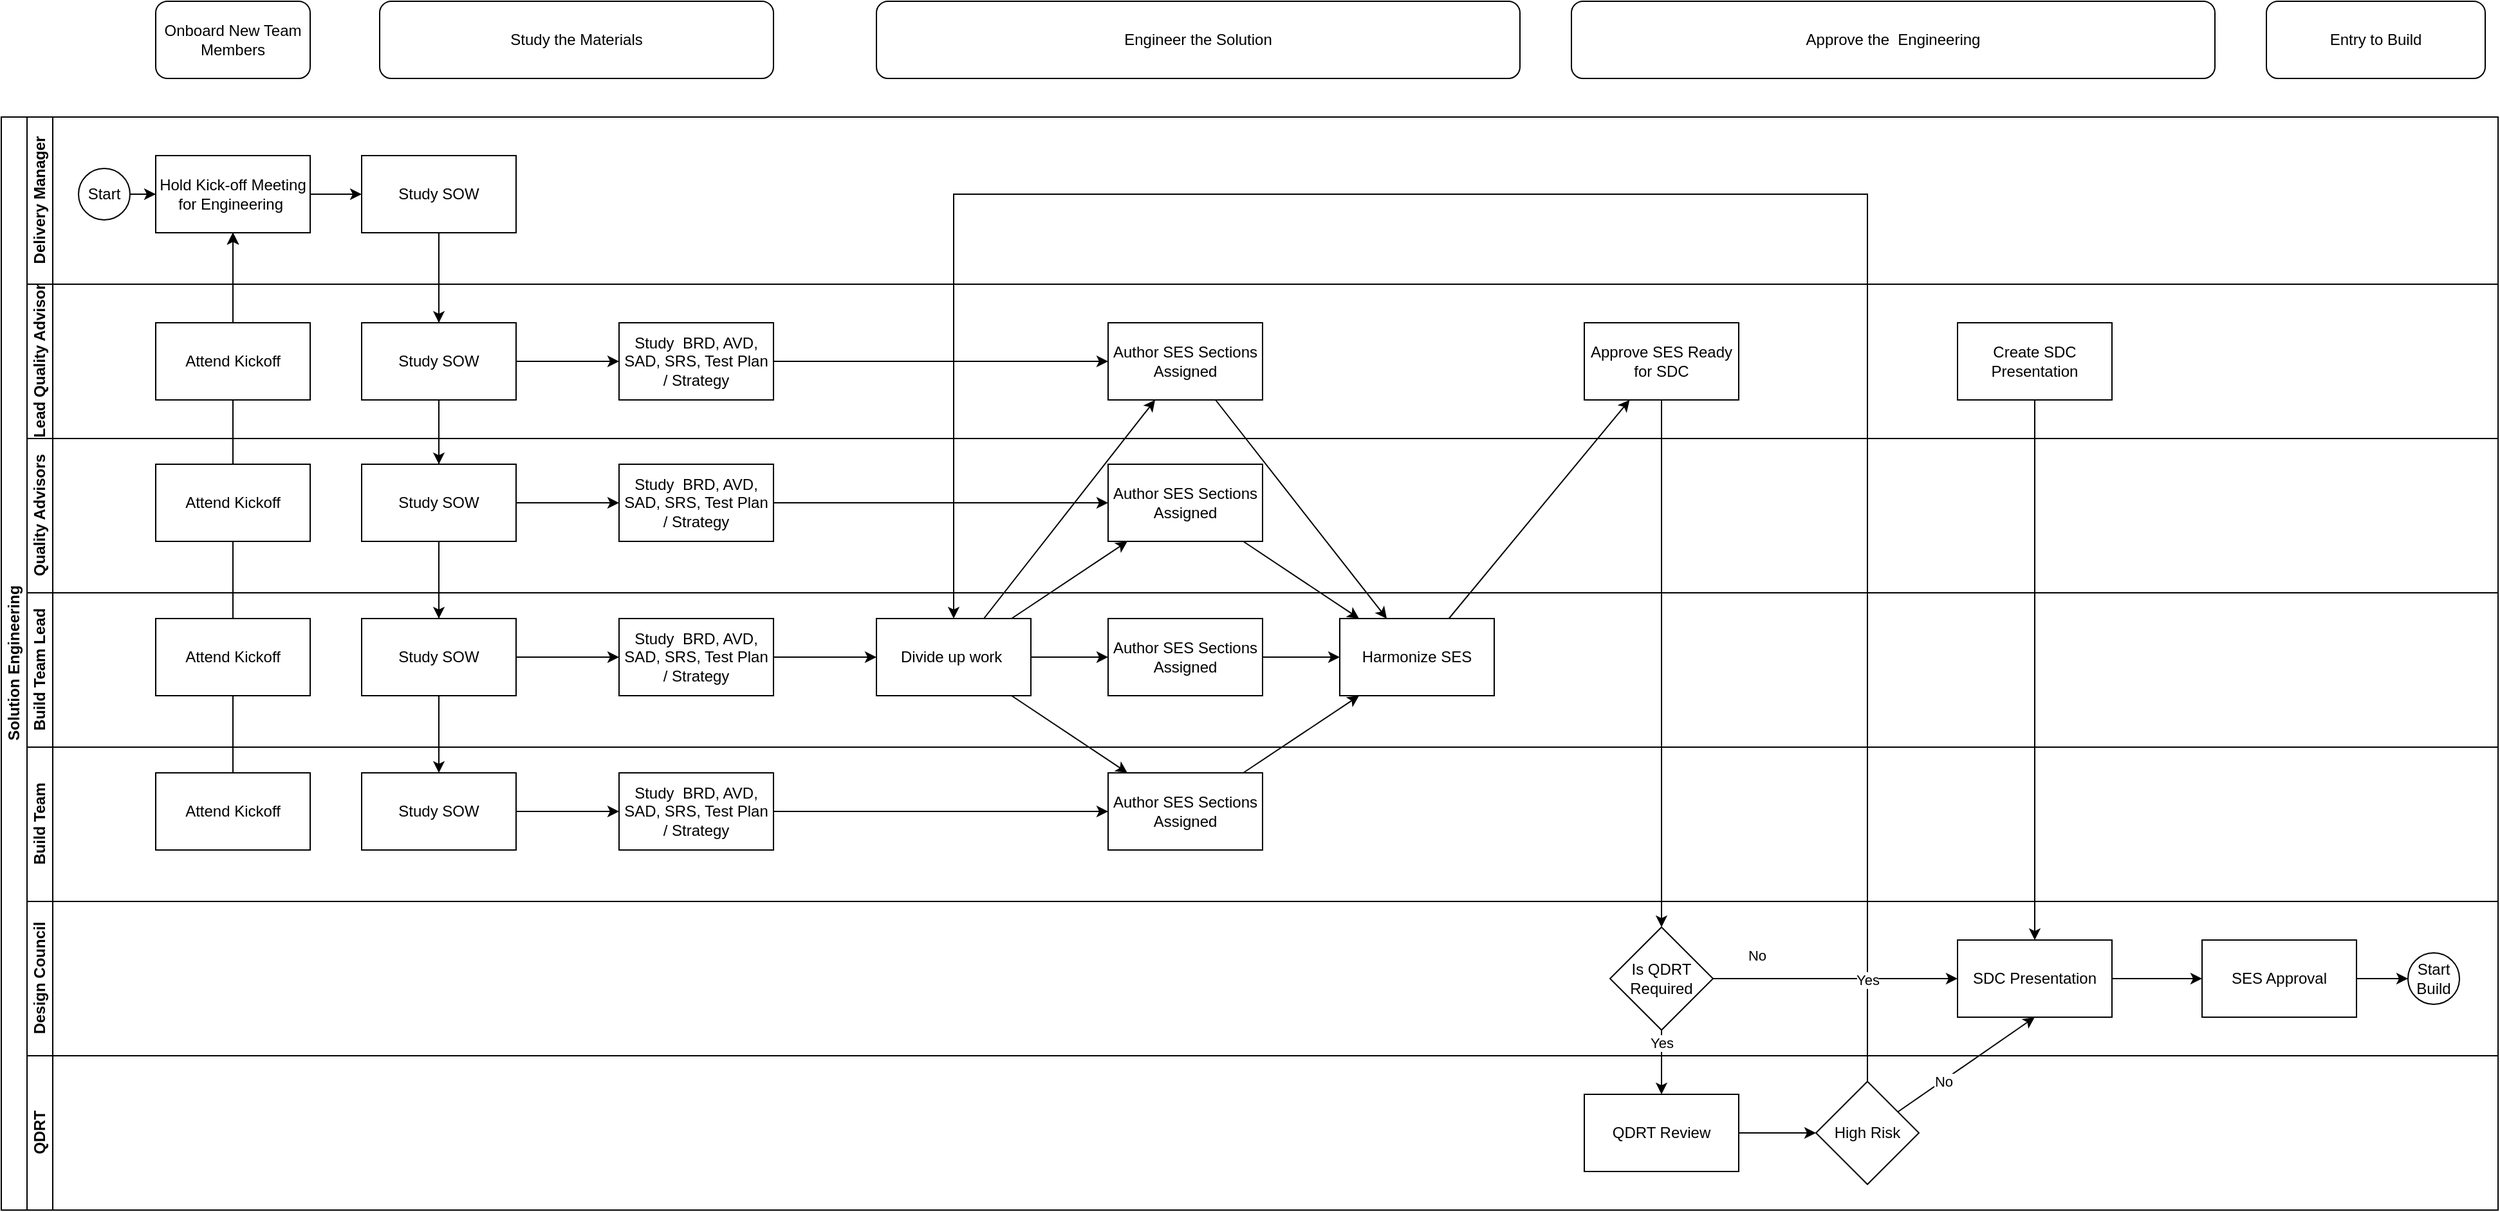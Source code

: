 <mxfile version="20.5.1" type="github" pages="2">
  <diagram id="prtHgNgQTEPvFCAcTncT" name="SES">
    <mxGraphModel dx="2518" dy="1401" grid="1" gridSize="10" guides="1" tooltips="1" connect="1" arrows="1" fold="1" page="1" pageScale="1" pageWidth="827" pageHeight="1169" math="0" shadow="0">
      <root>
        <mxCell id="0" />
        <mxCell id="1" parent="0" />
        <mxCell id="dNxyNK7c78bLwvsdeMH5-19" value="Solution Engineering" style="swimlane;html=1;childLayout=stackLayout;resizeParent=1;resizeParentMax=0;horizontal=0;startSize=20;horizontalStack=0;" parent="1" vertex="1">
          <mxGeometry x="120" y="100" width="1940" height="850" as="geometry" />
        </mxCell>
        <mxCell id="lHDh2VOqCjDSUPUFkfuu-18" style="edgeStyle=orthogonalEdgeStyle;rounded=0;orthogonalLoop=1;jettySize=auto;html=1;" parent="dNxyNK7c78bLwvsdeMH5-19" source="lHDh2VOqCjDSUPUFkfuu-14" target="dNxyNK7c78bLwvsdeMH5-24" edge="1">
          <mxGeometry relative="1" as="geometry" />
        </mxCell>
        <mxCell id="lHDh2VOqCjDSUPUFkfuu-19" style="edgeStyle=orthogonalEdgeStyle;rounded=0;orthogonalLoop=1;jettySize=auto;html=1;" parent="dNxyNK7c78bLwvsdeMH5-19" source="lHDh2VOqCjDSUPUFkfuu-15" target="dNxyNK7c78bLwvsdeMH5-24" edge="1">
          <mxGeometry relative="1" as="geometry" />
        </mxCell>
        <mxCell id="lHDh2VOqCjDSUPUFkfuu-20" style="edgeStyle=orthogonalEdgeStyle;rounded=0;orthogonalLoop=1;jettySize=auto;html=1;" parent="dNxyNK7c78bLwvsdeMH5-19" source="lHDh2VOqCjDSUPUFkfuu-16" target="dNxyNK7c78bLwvsdeMH5-24" edge="1">
          <mxGeometry relative="1" as="geometry" />
        </mxCell>
        <mxCell id="lHDh2VOqCjDSUPUFkfuu-40" style="edgeStyle=none;rounded=0;orthogonalLoop=1;jettySize=auto;html=1;entryX=0.5;entryY=0;entryDx=0;entryDy=0;" parent="dNxyNK7c78bLwvsdeMH5-19" source="TWKYT9FbJzJ2fGh1RO5W-16" target="lHDh2VOqCjDSUPUFkfuu-1" edge="1">
          <mxGeometry relative="1" as="geometry" />
        </mxCell>
        <mxCell id="lHDh2VOqCjDSUPUFkfuu-42" style="edgeStyle=none;rounded=0;orthogonalLoop=1;jettySize=auto;html=1;" parent="dNxyNK7c78bLwvsdeMH5-19" source="TWKYT9FbJzJ2fGh1RO5W-16" target="lHDh2VOqCjDSUPUFkfuu-4" edge="1">
          <mxGeometry relative="1" as="geometry" />
        </mxCell>
        <mxCell id="lHDh2VOqCjDSUPUFkfuu-41" style="edgeStyle=none;rounded=0;orthogonalLoop=1;jettySize=auto;html=1;" parent="dNxyNK7c78bLwvsdeMH5-19" source="TWKYT9FbJzJ2fGh1RO5W-16" target="lHDh2VOqCjDSUPUFkfuu-3" edge="1">
          <mxGeometry relative="1" as="geometry" />
        </mxCell>
        <mxCell id="lHDh2VOqCjDSUPUFkfuu-46" style="edgeStyle=none;rounded=0;orthogonalLoop=1;jettySize=auto;html=1;" parent="dNxyNK7c78bLwvsdeMH5-19" source="lHDh2VOqCjDSUPUFkfuu-30" target="lHDh2VOqCjDSUPUFkfuu-35" edge="1">
          <mxGeometry relative="1" as="geometry" />
        </mxCell>
        <mxCell id="dNxyNK7c78bLwvsdeMH5-20" value="Delivery Manager" style="swimlane;html=1;startSize=20;horizontal=0;" parent="dNxyNK7c78bLwvsdeMH5-19" vertex="1">
          <mxGeometry x="20" width="1920" height="130" as="geometry" />
        </mxCell>
        <mxCell id="dNxyNK7c78bLwvsdeMH5-25" value="" style="edgeStyle=orthogonalEdgeStyle;rounded=0;orthogonalLoop=1;jettySize=auto;html=1;" parent="dNxyNK7c78bLwvsdeMH5-20" source="dNxyNK7c78bLwvsdeMH5-23" target="dNxyNK7c78bLwvsdeMH5-24" edge="1">
          <mxGeometry relative="1" as="geometry" />
        </mxCell>
        <mxCell id="dNxyNK7c78bLwvsdeMH5-23" value="Start" style="ellipse;whiteSpace=wrap;html=1;" parent="dNxyNK7c78bLwvsdeMH5-20" vertex="1">
          <mxGeometry x="40" y="40" width="40" height="40" as="geometry" />
        </mxCell>
        <mxCell id="lHDh2VOqCjDSUPUFkfuu-21" style="edgeStyle=orthogonalEdgeStyle;rounded=0;orthogonalLoop=1;jettySize=auto;html=1;entryX=0;entryY=0.5;entryDx=0;entryDy=0;" parent="dNxyNK7c78bLwvsdeMH5-20" source="dNxyNK7c78bLwvsdeMH5-24" target="TWKYT9FbJzJ2fGh1RO5W-16" edge="1">
          <mxGeometry relative="1" as="geometry" />
        </mxCell>
        <mxCell id="dNxyNK7c78bLwvsdeMH5-24" value="Hold Kick-off Meeting for Engineering&amp;nbsp;" style="rounded=0;whiteSpace=wrap;html=1;fontFamily=Helvetica;fontSize=12;fontColor=#000000;align=center;" parent="dNxyNK7c78bLwvsdeMH5-20" vertex="1">
          <mxGeometry x="100" y="30" width="120" height="60" as="geometry" />
        </mxCell>
        <mxCell id="TWKYT9FbJzJ2fGh1RO5W-16" value="Study SOW" style="rounded=0;whiteSpace=wrap;html=1;" parent="dNxyNK7c78bLwvsdeMH5-20" vertex="1">
          <mxGeometry x="260" y="30" width="120" height="60" as="geometry" />
        </mxCell>
        <mxCell id="dNxyNK7c78bLwvsdeMH5-21" value="Lead Quality Advisor" style="swimlane;html=1;startSize=20;horizontal=0;" parent="dNxyNK7c78bLwvsdeMH5-19" vertex="1">
          <mxGeometry x="20" y="130" width="1920" height="120" as="geometry" />
        </mxCell>
        <mxCell id="lHDh2VOqCjDSUPUFkfuu-9" style="edgeStyle=orthogonalEdgeStyle;rounded=0;orthogonalLoop=1;jettySize=auto;html=1;" parent="dNxyNK7c78bLwvsdeMH5-21" source="lHDh2VOqCjDSUPUFkfuu-2" target="lHDh2VOqCjDSUPUFkfuu-5" edge="1">
          <mxGeometry relative="1" as="geometry" />
        </mxCell>
        <mxCell id="lHDh2VOqCjDSUPUFkfuu-2" value="Study SOW" style="rounded=0;whiteSpace=wrap;html=1;" parent="dNxyNK7c78bLwvsdeMH5-21" vertex="1">
          <mxGeometry x="260" y="30" width="120" height="60" as="geometry" />
        </mxCell>
        <mxCell id="lHDh2VOqCjDSUPUFkfuu-68" style="edgeStyle=elbowEdgeStyle;rounded=0;orthogonalLoop=1;jettySize=auto;elbow=vertical;html=1;" parent="dNxyNK7c78bLwvsdeMH5-21" source="lHDh2VOqCjDSUPUFkfuu-5" target="lHDh2VOqCjDSUPUFkfuu-27" edge="1">
          <mxGeometry relative="1" as="geometry" />
        </mxCell>
        <mxCell id="lHDh2VOqCjDSUPUFkfuu-5" value="Study &amp;nbsp;BRD, AVD, SAD, SRS, Test Plan / Strategy" style="rounded=0;whiteSpace=wrap;html=1;" parent="dNxyNK7c78bLwvsdeMH5-21" vertex="1">
          <mxGeometry x="460" y="30" width="120" height="60" as="geometry" />
        </mxCell>
        <mxCell id="lHDh2VOqCjDSUPUFkfuu-13" value="Attend Kickoff" style="rounded=0;whiteSpace=wrap;html=1;" parent="dNxyNK7c78bLwvsdeMH5-21" vertex="1">
          <mxGeometry x="100" y="30" width="120" height="60" as="geometry" />
        </mxCell>
        <mxCell id="lHDh2VOqCjDSUPUFkfuu-27" value="Author SES Sections Assigned" style="rounded=0;whiteSpace=wrap;html=1;" parent="dNxyNK7c78bLwvsdeMH5-21" vertex="1">
          <mxGeometry x="840" y="30" width="120" height="60" as="geometry" />
        </mxCell>
        <mxCell id="lHDh2VOqCjDSUPUFkfuu-47" value="Approve SES Ready for SDC" style="rounded=0;whiteSpace=wrap;html=1;" parent="dNxyNK7c78bLwvsdeMH5-21" vertex="1">
          <mxGeometry x="1210" y="30" width="120" height="60" as="geometry" />
        </mxCell>
        <mxCell id="lHDh2VOqCjDSUPUFkfuu-73" value="Create SDC Presentation" style="rounded=0;whiteSpace=wrap;html=1;" parent="dNxyNK7c78bLwvsdeMH5-21" vertex="1">
          <mxGeometry x="1500" y="30" width="120" height="60" as="geometry" />
        </mxCell>
        <mxCell id="dNxyNK7c78bLwvsdeMH5-22" value="Quality Advisors" style="swimlane;html=1;startSize=20;horizontal=0;" parent="dNxyNK7c78bLwvsdeMH5-19" vertex="1">
          <mxGeometry x="20" y="250" width="1920" height="120" as="geometry" />
        </mxCell>
        <mxCell id="lHDh2VOqCjDSUPUFkfuu-10" style="edgeStyle=orthogonalEdgeStyle;rounded=0;orthogonalLoop=1;jettySize=auto;html=1;" parent="dNxyNK7c78bLwvsdeMH5-22" source="lHDh2VOqCjDSUPUFkfuu-1" target="lHDh2VOqCjDSUPUFkfuu-6" edge="1">
          <mxGeometry relative="1" as="geometry" />
        </mxCell>
        <mxCell id="lHDh2VOqCjDSUPUFkfuu-1" value="Study SOW" style="rounded=0;whiteSpace=wrap;html=1;" parent="dNxyNK7c78bLwvsdeMH5-22" vertex="1">
          <mxGeometry x="260" y="20" width="120" height="60" as="geometry" />
        </mxCell>
        <mxCell id="lHDh2VOqCjDSUPUFkfuu-32" style="edgeStyle=orthogonalEdgeStyle;rounded=0;orthogonalLoop=1;jettySize=auto;html=1;entryX=0;entryY=0.5;entryDx=0;entryDy=0;" parent="dNxyNK7c78bLwvsdeMH5-22" source="lHDh2VOqCjDSUPUFkfuu-6" target="lHDh2VOqCjDSUPUFkfuu-28" edge="1">
          <mxGeometry relative="1" as="geometry" />
        </mxCell>
        <mxCell id="lHDh2VOqCjDSUPUFkfuu-6" value="Study &amp;nbsp;BRD, AVD, SAD, SRS, Test Plan / Strategy" style="rounded=0;whiteSpace=wrap;html=1;" parent="dNxyNK7c78bLwvsdeMH5-22" vertex="1">
          <mxGeometry x="460" y="20" width="120" height="60" as="geometry" />
        </mxCell>
        <mxCell id="lHDh2VOqCjDSUPUFkfuu-14" value="Attend Kickoff" style="rounded=0;whiteSpace=wrap;html=1;" parent="dNxyNK7c78bLwvsdeMH5-22" vertex="1">
          <mxGeometry x="100" y="20" width="120" height="60" as="geometry" />
        </mxCell>
        <mxCell id="lHDh2VOqCjDSUPUFkfuu-28" value="Author SES Sections Assigned" style="rounded=0;whiteSpace=wrap;html=1;" parent="dNxyNK7c78bLwvsdeMH5-22" vertex="1">
          <mxGeometry x="840" y="20" width="120" height="60" as="geometry" />
        </mxCell>
        <mxCell id="TWKYT9FbJzJ2fGh1RO5W-1" value="Build Team Lead" style="swimlane;html=1;startSize=20;horizontal=0;" parent="dNxyNK7c78bLwvsdeMH5-19" vertex="1">
          <mxGeometry x="20" y="370" width="1920" height="120" as="geometry" />
        </mxCell>
        <mxCell id="lHDh2VOqCjDSUPUFkfuu-11" style="edgeStyle=orthogonalEdgeStyle;rounded=0;orthogonalLoop=1;jettySize=auto;html=1;" parent="TWKYT9FbJzJ2fGh1RO5W-1" source="lHDh2VOqCjDSUPUFkfuu-3" target="lHDh2VOqCjDSUPUFkfuu-7" edge="1">
          <mxGeometry relative="1" as="geometry" />
        </mxCell>
        <mxCell id="lHDh2VOqCjDSUPUFkfuu-3" value="Study SOW" style="rounded=0;whiteSpace=wrap;html=1;" parent="TWKYT9FbJzJ2fGh1RO5W-1" vertex="1">
          <mxGeometry x="260" y="20" width="120" height="60" as="geometry" />
        </mxCell>
        <mxCell id="lHDh2VOqCjDSUPUFkfuu-26" style="edgeStyle=orthogonalEdgeStyle;rounded=0;orthogonalLoop=1;jettySize=auto;html=1;" parent="TWKYT9FbJzJ2fGh1RO5W-1" source="lHDh2VOqCjDSUPUFkfuu-7" target="lHDh2VOqCjDSUPUFkfuu-25" edge="1">
          <mxGeometry relative="1" as="geometry" />
        </mxCell>
        <mxCell id="lHDh2VOqCjDSUPUFkfuu-7" value="Study &amp;nbsp;BRD, AVD, SAD, SRS, Test Plan / Strategy" style="rounded=0;whiteSpace=wrap;html=1;" parent="TWKYT9FbJzJ2fGh1RO5W-1" vertex="1">
          <mxGeometry x="460" y="20" width="120" height="60" as="geometry" />
        </mxCell>
        <mxCell id="lHDh2VOqCjDSUPUFkfuu-15" value="Attend Kickoff" style="rounded=0;whiteSpace=wrap;html=1;" parent="TWKYT9FbJzJ2fGh1RO5W-1" vertex="1">
          <mxGeometry x="100" y="20" width="120" height="60" as="geometry" />
        </mxCell>
        <mxCell id="lHDh2VOqCjDSUPUFkfuu-33" style="edgeStyle=orthogonalEdgeStyle;rounded=0;orthogonalLoop=1;jettySize=auto;html=1;" parent="TWKYT9FbJzJ2fGh1RO5W-1" source="lHDh2VOqCjDSUPUFkfuu-25" target="lHDh2VOqCjDSUPUFkfuu-29" edge="1">
          <mxGeometry relative="1" as="geometry" />
        </mxCell>
        <mxCell id="lHDh2VOqCjDSUPUFkfuu-25" value="Divide up work&amp;nbsp;" style="rounded=0;whiteSpace=wrap;html=1;" parent="TWKYT9FbJzJ2fGh1RO5W-1" vertex="1">
          <mxGeometry x="660" y="20" width="120" height="60" as="geometry" />
        </mxCell>
        <mxCell id="lHDh2VOqCjDSUPUFkfuu-29" value="Author SES Sections Assigned" style="rounded=0;whiteSpace=wrap;html=1;" parent="TWKYT9FbJzJ2fGh1RO5W-1" vertex="1">
          <mxGeometry x="840" y="20" width="120" height="60" as="geometry" />
        </mxCell>
        <mxCell id="lHDh2VOqCjDSUPUFkfuu-35" value="Harmonize SES" style="rounded=0;whiteSpace=wrap;html=1;" parent="TWKYT9FbJzJ2fGh1RO5W-1" vertex="1">
          <mxGeometry x="1020" y="20" width="120" height="60" as="geometry" />
        </mxCell>
        <mxCell id="lHDh2VOqCjDSUPUFkfuu-45" style="edgeStyle=none;rounded=0;orthogonalLoop=1;jettySize=auto;html=1;" parent="TWKYT9FbJzJ2fGh1RO5W-1" source="lHDh2VOqCjDSUPUFkfuu-29" target="lHDh2VOqCjDSUPUFkfuu-35" edge="1">
          <mxGeometry relative="1" as="geometry" />
        </mxCell>
        <mxCell id="TWKYT9FbJzJ2fGh1RO5W-5" value="Build Team" style="swimlane;html=1;startSize=20;horizontal=0;" parent="dNxyNK7c78bLwvsdeMH5-19" vertex="1">
          <mxGeometry x="20" y="490" width="1920" height="120" as="geometry" />
        </mxCell>
        <mxCell id="lHDh2VOqCjDSUPUFkfuu-12" style="edgeStyle=orthogonalEdgeStyle;rounded=0;orthogonalLoop=1;jettySize=auto;html=1;" parent="TWKYT9FbJzJ2fGh1RO5W-5" source="lHDh2VOqCjDSUPUFkfuu-4" target="lHDh2VOqCjDSUPUFkfuu-8" edge="1">
          <mxGeometry relative="1" as="geometry" />
        </mxCell>
        <mxCell id="lHDh2VOqCjDSUPUFkfuu-4" value="Study SOW" style="rounded=0;whiteSpace=wrap;html=1;" parent="TWKYT9FbJzJ2fGh1RO5W-5" vertex="1">
          <mxGeometry x="260" y="20" width="120" height="60" as="geometry" />
        </mxCell>
        <mxCell id="lHDh2VOqCjDSUPUFkfuu-34" style="edgeStyle=orthogonalEdgeStyle;rounded=0;orthogonalLoop=1;jettySize=auto;html=1;" parent="TWKYT9FbJzJ2fGh1RO5W-5" source="lHDh2VOqCjDSUPUFkfuu-8" target="lHDh2VOqCjDSUPUFkfuu-30" edge="1">
          <mxGeometry relative="1" as="geometry" />
        </mxCell>
        <mxCell id="lHDh2VOqCjDSUPUFkfuu-8" value="Study &amp;nbsp;BRD, AVD, SAD, SRS, Test Plan / Strategy" style="rounded=0;whiteSpace=wrap;html=1;" parent="TWKYT9FbJzJ2fGh1RO5W-5" vertex="1">
          <mxGeometry x="460" y="20" width="120" height="60" as="geometry" />
        </mxCell>
        <mxCell id="lHDh2VOqCjDSUPUFkfuu-16" value="Attend Kickoff" style="rounded=0;whiteSpace=wrap;html=1;" parent="TWKYT9FbJzJ2fGh1RO5W-5" vertex="1">
          <mxGeometry x="100" y="20" width="120" height="60" as="geometry" />
        </mxCell>
        <mxCell id="lHDh2VOqCjDSUPUFkfuu-30" value="Author SES Sections Assigned" style="rounded=0;whiteSpace=wrap;html=1;" parent="TWKYT9FbJzJ2fGh1RO5W-5" vertex="1">
          <mxGeometry x="840" y="20" width="120" height="60" as="geometry" />
        </mxCell>
        <mxCell id="lHDh2VOqCjDSUPUFkfuu-37" style="rounded=0;orthogonalLoop=1;jettySize=auto;html=1;" parent="dNxyNK7c78bLwvsdeMH5-19" source="lHDh2VOqCjDSUPUFkfuu-25" target="lHDh2VOqCjDSUPUFkfuu-28" edge="1">
          <mxGeometry relative="1" as="geometry">
            <mxPoint x="789.091" y="210" as="sourcePoint" />
          </mxGeometry>
        </mxCell>
        <mxCell id="lHDh2VOqCjDSUPUFkfuu-38" style="edgeStyle=none;rounded=0;orthogonalLoop=1;jettySize=auto;html=1;" parent="dNxyNK7c78bLwvsdeMH5-19" source="lHDh2VOqCjDSUPUFkfuu-25" target="lHDh2VOqCjDSUPUFkfuu-30" edge="1">
          <mxGeometry relative="1" as="geometry" />
        </mxCell>
        <mxCell id="lHDh2VOqCjDSUPUFkfuu-43" style="edgeStyle=none;rounded=0;orthogonalLoop=1;jettySize=auto;html=1;" parent="dNxyNK7c78bLwvsdeMH5-19" source="lHDh2VOqCjDSUPUFkfuu-28" target="lHDh2VOqCjDSUPUFkfuu-35" edge="1">
          <mxGeometry relative="1" as="geometry" />
        </mxCell>
        <mxCell id="lHDh2VOqCjDSUPUFkfuu-49" value="Design Council" style="swimlane;html=1;startSize=20;horizontal=0;" parent="dNxyNK7c78bLwvsdeMH5-19" vertex="1">
          <mxGeometry x="20" y="610" width="1920" height="120" as="geometry" />
        </mxCell>
        <mxCell id="lHDh2VOqCjDSUPUFkfuu-58" value="Is QDRT Required" style="rhombus;whiteSpace=wrap;html=1;" parent="lHDh2VOqCjDSUPUFkfuu-49" vertex="1">
          <mxGeometry x="1230" y="20" width="80" height="80" as="geometry" />
        </mxCell>
        <mxCell id="lHDh2VOqCjDSUPUFkfuu-76" style="edgeStyle=none;rounded=0;orthogonalLoop=1;jettySize=auto;html=1;elbow=vertical;" parent="lHDh2VOqCjDSUPUFkfuu-49" source="lHDh2VOqCjDSUPUFkfuu-70" target="lHDh2VOqCjDSUPUFkfuu-75" edge="1">
          <mxGeometry relative="1" as="geometry" />
        </mxCell>
        <mxCell id="lHDh2VOqCjDSUPUFkfuu-70" value="SDC Presentation" style="rounded=0;whiteSpace=wrap;html=1;" parent="lHDh2VOqCjDSUPUFkfuu-49" vertex="1">
          <mxGeometry x="1500" y="30" width="120" height="60" as="geometry" />
        </mxCell>
        <mxCell id="rrpsz6s_8IeYdR24ymDU-2" style="edgeStyle=none;rounded=0;orthogonalLoop=1;jettySize=auto;html=1;elbow=vertical;" parent="lHDh2VOqCjDSUPUFkfuu-49" source="lHDh2VOqCjDSUPUFkfuu-75" target="rrpsz6s_8IeYdR24ymDU-1" edge="1">
          <mxGeometry relative="1" as="geometry" />
        </mxCell>
        <mxCell id="lHDh2VOqCjDSUPUFkfuu-75" value="SES Approval" style="rounded=0;whiteSpace=wrap;html=1;" parent="lHDh2VOqCjDSUPUFkfuu-49" vertex="1">
          <mxGeometry x="1690" y="30" width="120" height="60" as="geometry" />
        </mxCell>
        <mxCell id="rrpsz6s_8IeYdR24ymDU-1" value="Start Build" style="ellipse;whiteSpace=wrap;html=1;" parent="lHDh2VOqCjDSUPUFkfuu-49" vertex="1">
          <mxGeometry x="1850" y="40" width="40" height="40" as="geometry" />
        </mxCell>
        <mxCell id="lHDh2VOqCjDSUPUFkfuu-77" style="edgeStyle=none;rounded=0;orthogonalLoop=1;jettySize=auto;html=1;elbow=vertical;entryX=0;entryY=0.5;entryDx=0;entryDy=0;" parent="lHDh2VOqCjDSUPUFkfuu-49" source="lHDh2VOqCjDSUPUFkfuu-58" target="lHDh2VOqCjDSUPUFkfuu-70" edge="1">
          <mxGeometry relative="1" as="geometry" />
        </mxCell>
        <mxCell id="lHDh2VOqCjDSUPUFkfuu-78" value="No" style="edgeLabel;html=1;align=center;verticalAlign=middle;resizable=0;points=[];" parent="lHDh2VOqCjDSUPUFkfuu-77" vertex="1" connectable="0">
          <mxGeometry x="-0.758" relative="1" as="geometry">
            <mxPoint x="11" y="-18" as="offset" />
          </mxGeometry>
        </mxCell>
        <mxCell id="lHDh2VOqCjDSUPUFkfuu-56" value="QDRT" style="swimlane;html=1;startSize=20;horizontal=0;" parent="dNxyNK7c78bLwvsdeMH5-19" vertex="1">
          <mxGeometry x="20" y="730" width="1920" height="120" as="geometry" />
        </mxCell>
        <mxCell id="lHDh2VOqCjDSUPUFkfuu-60" value="QDRT Review" style="rounded=0;whiteSpace=wrap;html=1;" parent="lHDh2VOqCjDSUPUFkfuu-56" vertex="1">
          <mxGeometry x="1210" y="30" width="120" height="60" as="geometry" />
        </mxCell>
        <mxCell id="lHDh2VOqCjDSUPUFkfuu-63" value="High Risk" style="rhombus;whiteSpace=wrap;html=1;" parent="lHDh2VOqCjDSUPUFkfuu-56" vertex="1">
          <mxGeometry x="1390" y="20" width="80" height="80" as="geometry" />
        </mxCell>
        <mxCell id="lHDh2VOqCjDSUPUFkfuu-65" style="edgeStyle=none;rounded=0;orthogonalLoop=1;jettySize=auto;html=1;" parent="lHDh2VOqCjDSUPUFkfuu-56" source="lHDh2VOqCjDSUPUFkfuu-60" target="lHDh2VOqCjDSUPUFkfuu-63" edge="1">
          <mxGeometry relative="1" as="geometry" />
        </mxCell>
        <mxCell id="lHDh2VOqCjDSUPUFkfuu-61" style="edgeStyle=none;rounded=0;orthogonalLoop=1;jettySize=auto;html=1;" parent="dNxyNK7c78bLwvsdeMH5-19" source="lHDh2VOqCjDSUPUFkfuu-58" target="lHDh2VOqCjDSUPUFkfuu-60" edge="1">
          <mxGeometry relative="1" as="geometry" />
        </mxCell>
        <mxCell id="lHDh2VOqCjDSUPUFkfuu-66" value="Yes" style="edgeLabel;html=1;align=center;verticalAlign=middle;resizable=0;points=[];" parent="lHDh2VOqCjDSUPUFkfuu-61" vertex="1" connectable="0">
          <mxGeometry x="-0.407" y="1" relative="1" as="geometry">
            <mxPoint x="-1" y="-5" as="offset" />
          </mxGeometry>
        </mxCell>
        <mxCell id="lHDh2VOqCjDSUPUFkfuu-67" style="edgeStyle=elbowEdgeStyle;rounded=0;orthogonalLoop=1;jettySize=auto;html=1;elbow=vertical;" parent="dNxyNK7c78bLwvsdeMH5-19" source="lHDh2VOqCjDSUPUFkfuu-63" target="lHDh2VOqCjDSUPUFkfuu-25" edge="1">
          <mxGeometry relative="1" as="geometry">
            <Array as="points">
              <mxPoint x="1130" y="60" />
            </Array>
          </mxGeometry>
        </mxCell>
        <mxCell id="lHDh2VOqCjDSUPUFkfuu-69" value="Yes" style="edgeLabel;html=1;align=center;verticalAlign=middle;resizable=0;points=[];" parent="lHDh2VOqCjDSUPUFkfuu-67" vertex="1" connectable="0">
          <mxGeometry x="-0.74" y="-3" relative="1" as="geometry">
            <mxPoint x="-3" y="146" as="offset" />
          </mxGeometry>
        </mxCell>
        <mxCell id="lHDh2VOqCjDSUPUFkfuu-71" style="rounded=0;orthogonalLoop=1;jettySize=auto;elbow=vertical;html=1;entryX=0.5;entryY=1;entryDx=0;entryDy=0;" parent="dNxyNK7c78bLwvsdeMH5-19" source="lHDh2VOqCjDSUPUFkfuu-63" target="lHDh2VOqCjDSUPUFkfuu-70" edge="1">
          <mxGeometry relative="1" as="geometry" />
        </mxCell>
        <mxCell id="lHDh2VOqCjDSUPUFkfuu-72" value="No" style="edgeLabel;html=1;align=center;verticalAlign=middle;resizable=0;points=[];" parent="lHDh2VOqCjDSUPUFkfuu-71" vertex="1" connectable="0">
          <mxGeometry x="-0.341" relative="1" as="geometry">
            <mxPoint as="offset" />
          </mxGeometry>
        </mxCell>
        <mxCell id="lHDh2VOqCjDSUPUFkfuu-17" style="edgeStyle=orthogonalEdgeStyle;rounded=0;orthogonalLoop=1;jettySize=auto;html=1;" parent="dNxyNK7c78bLwvsdeMH5-19" source="lHDh2VOqCjDSUPUFkfuu-13" target="dNxyNK7c78bLwvsdeMH5-24" edge="1">
          <mxGeometry relative="1" as="geometry" />
        </mxCell>
        <mxCell id="lHDh2VOqCjDSUPUFkfuu-39" style="edgeStyle=none;rounded=0;orthogonalLoop=1;jettySize=auto;html=1;" parent="dNxyNK7c78bLwvsdeMH5-19" source="TWKYT9FbJzJ2fGh1RO5W-16" target="lHDh2VOqCjDSUPUFkfuu-2" edge="1">
          <mxGeometry relative="1" as="geometry" />
        </mxCell>
        <mxCell id="lHDh2VOqCjDSUPUFkfuu-44" style="edgeStyle=none;rounded=0;orthogonalLoop=1;jettySize=auto;html=1;" parent="dNxyNK7c78bLwvsdeMH5-19" source="lHDh2VOqCjDSUPUFkfuu-27" target="lHDh2VOqCjDSUPUFkfuu-35" edge="1">
          <mxGeometry relative="1" as="geometry" />
        </mxCell>
        <mxCell id="lHDh2VOqCjDSUPUFkfuu-31" style="rounded=0;orthogonalLoop=1;jettySize=auto;html=1;" parent="dNxyNK7c78bLwvsdeMH5-19" source="lHDh2VOqCjDSUPUFkfuu-25" target="lHDh2VOqCjDSUPUFkfuu-27" edge="1">
          <mxGeometry relative="1" as="geometry">
            <mxPoint x="800" y="180" as="sourcePoint" />
          </mxGeometry>
        </mxCell>
        <mxCell id="lHDh2VOqCjDSUPUFkfuu-48" style="edgeStyle=none;rounded=0;orthogonalLoop=1;jettySize=auto;html=1;" parent="dNxyNK7c78bLwvsdeMH5-19" source="lHDh2VOqCjDSUPUFkfuu-35" target="lHDh2VOqCjDSUPUFkfuu-47" edge="1">
          <mxGeometry relative="1" as="geometry" />
        </mxCell>
        <mxCell id="lHDh2VOqCjDSUPUFkfuu-59" style="edgeStyle=none;rounded=0;orthogonalLoop=1;jettySize=auto;html=1;" parent="dNxyNK7c78bLwvsdeMH5-19" source="lHDh2VOqCjDSUPUFkfuu-47" target="lHDh2VOqCjDSUPUFkfuu-58" edge="1">
          <mxGeometry relative="1" as="geometry" />
        </mxCell>
        <mxCell id="lHDh2VOqCjDSUPUFkfuu-79" style="edgeStyle=none;rounded=0;orthogonalLoop=1;jettySize=auto;html=1;exitX=0.5;exitY=1;exitDx=0;exitDy=0;elbow=vertical;" parent="dNxyNK7c78bLwvsdeMH5-19" source="lHDh2VOqCjDSUPUFkfuu-73" target="lHDh2VOqCjDSUPUFkfuu-70" edge="1">
          <mxGeometry relative="1" as="geometry" />
        </mxCell>
        <mxCell id="rrpsz6s_8IeYdR24ymDU-3" value="Onboard New Team Members" style="rounded=1;whiteSpace=wrap;html=1;" parent="1" vertex="1">
          <mxGeometry x="240" y="10" width="120" height="60" as="geometry" />
        </mxCell>
        <mxCell id="rrpsz6s_8IeYdR24ymDU-4" value="Study the Materials" style="rounded=1;whiteSpace=wrap;html=1;" parent="1" vertex="1">
          <mxGeometry x="414" y="10" width="306" height="60" as="geometry" />
        </mxCell>
        <mxCell id="rrpsz6s_8IeYdR24ymDU-5" value="Engineer the Solution" style="rounded=1;whiteSpace=wrap;html=1;" parent="1" vertex="1">
          <mxGeometry x="800" y="10" width="500" height="60" as="geometry" />
        </mxCell>
        <mxCell id="rrpsz6s_8IeYdR24ymDU-6" value="Approve the &amp;nbsp;Engineering" style="rounded=1;whiteSpace=wrap;html=1;" parent="1" vertex="1">
          <mxGeometry x="1340" y="10" width="500" height="60" as="geometry" />
        </mxCell>
        <mxCell id="rrpsz6s_8IeYdR24ymDU-7" value="Entry to Build" style="rounded=1;whiteSpace=wrap;html=1;" parent="1" vertex="1">
          <mxGeometry x="1880" y="10" width="170" height="60" as="geometry" />
        </mxCell>
      </root>
    </mxGraphModel>
  </diagram>
  <diagram id="gKuqENFI6itRB4wdg6vo" name="Build">
    <mxGraphModel dx="2518" dy="1401" grid="1" gridSize="10" guides="1" tooltips="1" connect="1" arrows="1" fold="1" page="1" pageScale="1" pageWidth="850" pageHeight="1100" math="0" shadow="0">
      <root>
        <mxCell id="0" />
        <mxCell id="1" parent="0" />
        <mxCell id="_M90SXqxyixkT5h7P3Xi-1" value="Solution Engineering" style="swimlane;html=1;childLayout=stackLayout;resizeParent=1;resizeParentMax=0;horizontal=0;startSize=20;horizontalStack=0;" parent="1" vertex="1">
          <mxGeometry x="120" y="100" width="2460" height="850" as="geometry" />
        </mxCell>
        <mxCell id="_M90SXqxyixkT5h7P3Xi-2" style="edgeStyle=orthogonalEdgeStyle;rounded=0;orthogonalLoop=1;jettySize=auto;html=1;" parent="_M90SXqxyixkT5h7P3Xi-1" source="_M90SXqxyixkT5h7P3Xi-29" target="_M90SXqxyixkT5h7P3Xi-13" edge="1">
          <mxGeometry relative="1" as="geometry" />
        </mxCell>
        <mxCell id="_M90SXqxyixkT5h7P3Xi-3" style="edgeStyle=orthogonalEdgeStyle;rounded=0;orthogonalLoop=1;jettySize=auto;html=1;" parent="_M90SXqxyixkT5h7P3Xi-1" source="_M90SXqxyixkT5h7P3Xi-36" target="_M90SXqxyixkT5h7P3Xi-13" edge="1">
          <mxGeometry relative="1" as="geometry" />
        </mxCell>
        <mxCell id="_M90SXqxyixkT5h7P3Xi-4" style="edgeStyle=orthogonalEdgeStyle;rounded=0;orthogonalLoop=1;jettySize=auto;html=1;" parent="_M90SXqxyixkT5h7P3Xi-1" source="_M90SXqxyixkT5h7P3Xi-47" target="_M90SXqxyixkT5h7P3Xi-13" edge="1">
          <mxGeometry relative="1" as="geometry" />
        </mxCell>
        <mxCell id="_M90SXqxyixkT5h7P3Xi-9" value="Delivery Manager" style="swimlane;html=1;startSize=20;horizontal=0;" parent="_M90SXqxyixkT5h7P3Xi-1" vertex="1">
          <mxGeometry x="20" width="2440" height="130" as="geometry" />
        </mxCell>
        <mxCell id="_M90SXqxyixkT5h7P3Xi-10" value="" style="edgeStyle=orthogonalEdgeStyle;rounded=0;orthogonalLoop=1;jettySize=auto;html=1;" parent="_M90SXqxyixkT5h7P3Xi-9" source="_M90SXqxyixkT5h7P3Xi-11" target="_M90SXqxyixkT5h7P3Xi-13" edge="1">
          <mxGeometry relative="1" as="geometry" />
        </mxCell>
        <mxCell id="_M90SXqxyixkT5h7P3Xi-11" value="Start" style="ellipse;whiteSpace=wrap;html=1;" parent="_M90SXqxyixkT5h7P3Xi-9" vertex="1">
          <mxGeometry x="40" y="40" width="40" height="40" as="geometry" />
        </mxCell>
        <mxCell id="_M90SXqxyixkT5h7P3Xi-13" value="Hold Kick-off Meeting for Build and Identify Product Owner" style="rounded=0;whiteSpace=wrap;html=1;fontFamily=Helvetica;fontSize=12;fontColor=#000000;align=center;" parent="_M90SXqxyixkT5h7P3Xi-9" vertex="1">
          <mxGeometry x="100" y="30" width="120" height="60" as="geometry" />
        </mxCell>
        <mxCell id="_M90SXqxyixkT5h7P3Xi-15" value="Lead Quality Advisor" style="swimlane;html=1;startSize=20;horizontal=0;" parent="_M90SXqxyixkT5h7P3Xi-1" vertex="1">
          <mxGeometry x="20" y="130" width="2440" height="120" as="geometry" />
        </mxCell>
        <mxCell id="_M90SXqxyixkT5h7P3Xi-20" value="Attend Kickoff" style="rounded=0;whiteSpace=wrap;html=1;" parent="_M90SXqxyixkT5h7P3Xi-15" vertex="1">
          <mxGeometry x="100" y="30" width="120" height="60" as="geometry" />
        </mxCell>
        <mxCell id="_M90SXqxyixkT5h7P3Xi-22" value="Schedule SDC Meeting" style="rounded=0;whiteSpace=wrap;html=1;" parent="_M90SXqxyixkT5h7P3Xi-15" vertex="1">
          <mxGeometry x="1730" y="30" width="120" height="60" as="geometry" />
        </mxCell>
        <mxCell id="_M90SXqxyixkT5h7P3Xi-23" value="SDC Presentation" style="rounded=0;whiteSpace=wrap;html=1;" parent="_M90SXqxyixkT5h7P3Xi-15" vertex="1">
          <mxGeometry x="2020" y="30" width="120" height="60" as="geometry" />
        </mxCell>
        <mxCell id="_M90SXqxyixkT5h7P3Xi-24" value="Product Owner" style="swimlane;html=1;startSize=20;horizontal=0;" parent="_M90SXqxyixkT5h7P3Xi-1" vertex="1">
          <mxGeometry x="20" y="250" width="2440" height="120" as="geometry" />
        </mxCell>
        <mxCell id="_M90SXqxyixkT5h7P3Xi-29" value="Attend Kickoff" style="rounded=0;whiteSpace=wrap;html=1;" parent="_M90SXqxyixkT5h7P3Xi-24" vertex="1">
          <mxGeometry x="100" y="20" width="120" height="60" as="geometry" />
        </mxCell>
        <mxCell id="_M90SXqxyixkT5h7P3Xi-39" value="Prioritize Inventory of Activities" style="rounded=0;whiteSpace=wrap;html=1;" parent="_M90SXqxyixkT5h7P3Xi-24" vertex="1">
          <mxGeometry x="660" y="30" width="120" height="60" as="geometry" />
        </mxCell>
        <mxCell id="_M90SXqxyixkT5h7P3Xi-120" style="edgeStyle=none;rounded=0;orthogonalLoop=1;jettySize=auto;html=1;elbow=vertical;" parent="_M90SXqxyixkT5h7P3Xi-24" source="_M90SXqxyixkT5h7P3Xi-115" target="_M90SXqxyixkT5h7P3Xi-38" edge="1">
          <mxGeometry relative="1" as="geometry" />
        </mxCell>
        <mxCell id="_M90SXqxyixkT5h7P3Xi-115" value="Study BRD, SRS, User Stories, Features, Epics, and SES" style="rounded=0;whiteSpace=wrap;html=1;" parent="_M90SXqxyixkT5h7P3Xi-24" vertex="1">
          <mxGeometry x="330" y="30" width="120" height="60" as="geometry" />
        </mxCell>
        <mxCell id="_M90SXqxyixkT5h7P3Xi-38" value="Create an Inventory of Activities and Divide up work&amp;nbsp;" style="rounded=0;whiteSpace=wrap;html=1;" parent="_M90SXqxyixkT5h7P3Xi-24" vertex="1">
          <mxGeometry x="490" y="30" width="120" height="60" as="geometry" />
        </mxCell>
        <mxCell id="_M90SXqxyixkT5h7P3Xi-37" style="rounded=0;orthogonalLoop=1;jettySize=auto;html=1;" parent="_M90SXqxyixkT5h7P3Xi-24" source="_M90SXqxyixkT5h7P3Xi-38" target="_M90SXqxyixkT5h7P3Xi-39" edge="1">
          <mxGeometry relative="1" as="geometry" />
        </mxCell>
        <mxCell id="_M90SXqxyixkT5h7P3Xi-31" value="Build Team Lead" style="swimlane;html=1;startSize=20;horizontal=0;" parent="_M90SXqxyixkT5h7P3Xi-1" vertex="1">
          <mxGeometry x="20" y="370" width="2440" height="120" as="geometry" />
        </mxCell>
        <mxCell id="_M90SXqxyixkT5h7P3Xi-36" value="Attend Kickoff" style="rounded=0;whiteSpace=wrap;html=1;" parent="_M90SXqxyixkT5h7P3Xi-31" vertex="1">
          <mxGeometry x="100" y="20" width="120" height="60" as="geometry" />
        </mxCell>
        <mxCell id="_M90SXqxyixkT5h7P3Xi-14" value="Study BRD, SRS, User Stories, Features, Epics, and SES" style="rounded=0;whiteSpace=wrap;html=1;" parent="_M90SXqxyixkT5h7P3Xi-31" vertex="1">
          <mxGeometry x="330" y="30" width="120" height="60" as="geometry" />
        </mxCell>
        <mxCell id="_M90SXqxyixkT5h7P3Xi-89" style="edgeStyle=none;rounded=0;orthogonalLoop=1;jettySize=auto;html=1;elbow=vertical;" parent="_M90SXqxyixkT5h7P3Xi-31" source="_M90SXqxyixkT5h7P3Xi-48" target="_M90SXqxyixkT5h7P3Xi-85" edge="1">
          <mxGeometry relative="1" as="geometry" />
        </mxCell>
        <mxCell id="_M90SXqxyixkT5h7P3Xi-48" value="Write Positive &amp;amp; Negative Unit Test Scripts" style="rounded=0;whiteSpace=wrap;html=1;" parent="_M90SXqxyixkT5h7P3Xi-31" vertex="1">
          <mxGeometry x="810" y="20" width="120" height="60" as="geometry" />
        </mxCell>
        <mxCell id="_M90SXqxyixkT5h7P3Xi-93" style="edgeStyle=none;rounded=0;orthogonalLoop=1;jettySize=auto;html=1;entryX=0;entryY=0.5;entryDx=0;entryDy=0;elbow=vertical;" parent="_M90SXqxyixkT5h7P3Xi-31" source="_M90SXqxyixkT5h7P3Xi-85" target="_M90SXqxyixkT5h7P3Xi-92" edge="1">
          <mxGeometry relative="1" as="geometry" />
        </mxCell>
        <mxCell id="_M90SXqxyixkT5h7P3Xi-85" value="Write Code / Configure Engiroment" style="rounded=0;whiteSpace=wrap;html=1;" parent="_M90SXqxyixkT5h7P3Xi-31" vertex="1">
          <mxGeometry x="970" y="20" width="120" height="60" as="geometry" />
        </mxCell>
        <mxCell id="_M90SXqxyixkT5h7P3Xi-103" style="edgeStyle=none;rounded=0;orthogonalLoop=1;jettySize=auto;html=1;elbow=vertical;" parent="_M90SXqxyixkT5h7P3Xi-31" source="_M90SXqxyixkT5h7P3Xi-92" target="_M90SXqxyixkT5h7P3Xi-96" edge="1">
          <mxGeometry relative="1" as="geometry" />
        </mxCell>
        <mxCell id="_M90SXqxyixkT5h7P3Xi-92" value="Run Unit Test Scripts" style="rounded=0;whiteSpace=wrap;html=1;" parent="_M90SXqxyixkT5h7P3Xi-31" vertex="1">
          <mxGeometry x="1130" y="20" width="120" height="60" as="geometry" />
        </mxCell>
        <mxCell id="_M90SXqxyixkT5h7P3Xi-105" style="edgeStyle=none;rounded=0;orthogonalLoop=1;jettySize=auto;html=1;elbow=vertical;" parent="_M90SXqxyixkT5h7P3Xi-31" source="_M90SXqxyixkT5h7P3Xi-96" target="_M90SXqxyixkT5h7P3Xi-104" edge="1">
          <mxGeometry relative="1" as="geometry" />
        </mxCell>
        <mxCell id="_M90SXqxyixkT5h7P3Xi-96" value="Conduct Peer Review (Final Peer Review uses QDRT Form)" style="rounded=0;whiteSpace=wrap;html=1;" parent="_M90SXqxyixkT5h7P3Xi-31" vertex="1">
          <mxGeometry x="1290" y="20" width="120" height="60" as="geometry" />
        </mxCell>
        <mxCell id="_M90SXqxyixkT5h7P3Xi-109" style="edgeStyle=none;rounded=0;orthogonalLoop=1;jettySize=auto;html=1;elbow=vertical;" parent="_M90SXqxyixkT5h7P3Xi-31" source="_M90SXqxyixkT5h7P3Xi-104" target="_M90SXqxyixkT5h7P3Xi-108" edge="1">
          <mxGeometry relative="1" as="geometry" />
        </mxCell>
        <mxCell id="_M90SXqxyixkT5h7P3Xi-104" value="Integrate into Source Code Repository" style="rounded=0;whiteSpace=wrap;html=1;" parent="_M90SXqxyixkT5h7P3Xi-31" vertex="1">
          <mxGeometry x="1450" y="20" width="120" height="60" as="geometry" />
        </mxCell>
        <mxCell id="_M90SXqxyixkT5h7P3Xi-108" value="Is Release Ready" style="rhombus;whiteSpace=wrap;html=1;" parent="_M90SXqxyixkT5h7P3Xi-31" vertex="1">
          <mxGeometry x="1630" y="10" width="80" height="80" as="geometry" />
        </mxCell>
        <mxCell id="_M90SXqxyixkT5h7P3Xi-122" value="Create an Inventory of Activities and Divide up work&amp;nbsp;" style="rounded=0;whiteSpace=wrap;html=1;" parent="_M90SXqxyixkT5h7P3Xi-31" vertex="1">
          <mxGeometry x="490" y="30" width="120" height="60" as="geometry" />
        </mxCell>
        <mxCell id="_M90SXqxyixkT5h7P3Xi-83" style="edgeStyle=none;rounded=0;orthogonalLoop=1;jettySize=auto;html=1;elbow=vertical;" parent="_M90SXqxyixkT5h7P3Xi-31" source="_M90SXqxyixkT5h7P3Xi-14" target="_M90SXqxyixkT5h7P3Xi-122" edge="1">
          <mxGeometry relative="1" as="geometry" />
        </mxCell>
        <mxCell id="_M90SXqxyixkT5h7P3Xi-42" value="Build Team" style="swimlane;html=1;startSize=20;horizontal=0;" parent="_M90SXqxyixkT5h7P3Xi-1" vertex="1">
          <mxGeometry x="20" y="490" width="2440" height="120" as="geometry" />
        </mxCell>
        <mxCell id="_M90SXqxyixkT5h7P3Xi-47" value="Attend Kickoff" style="rounded=0;whiteSpace=wrap;html=1;" parent="_M90SXqxyixkT5h7P3Xi-42" vertex="1">
          <mxGeometry x="100" y="20" width="120" height="60" as="geometry" />
        </mxCell>
        <mxCell id="_M90SXqxyixkT5h7P3Xi-90" style="edgeStyle=none;rounded=0;orthogonalLoop=1;jettySize=auto;html=1;entryX=0;entryY=0.5;entryDx=0;entryDy=0;elbow=vertical;" parent="_M90SXqxyixkT5h7P3Xi-42" source="_M90SXqxyixkT5h7P3Xi-84" target="_M90SXqxyixkT5h7P3Xi-86" edge="1">
          <mxGeometry relative="1" as="geometry" />
        </mxCell>
        <mxCell id="_M90SXqxyixkT5h7P3Xi-84" value="Write Positive &amp;amp; Negative Unit Test Scripts" style="rounded=0;whiteSpace=wrap;html=1;" parent="_M90SXqxyixkT5h7P3Xi-42" vertex="1">
          <mxGeometry x="810" y="30" width="120" height="60" as="geometry" />
        </mxCell>
        <mxCell id="_M90SXqxyixkT5h7P3Xi-94" style="edgeStyle=none;rounded=0;orthogonalLoop=1;jettySize=auto;html=1;elbow=vertical;" parent="_M90SXqxyixkT5h7P3Xi-42" source="_M90SXqxyixkT5h7P3Xi-86" target="_M90SXqxyixkT5h7P3Xi-91" edge="1">
          <mxGeometry relative="1" as="geometry" />
        </mxCell>
        <mxCell id="_M90SXqxyixkT5h7P3Xi-86" value="Write Code / Configure Engiroment" style="rounded=0;whiteSpace=wrap;html=1;" parent="_M90SXqxyixkT5h7P3Xi-42" vertex="1">
          <mxGeometry x="970" y="30" width="120" height="60" as="geometry" />
        </mxCell>
        <mxCell id="_M90SXqxyixkT5h7P3Xi-102" style="edgeStyle=none;rounded=0;orthogonalLoop=1;jettySize=auto;html=1;elbow=vertical;" parent="_M90SXqxyixkT5h7P3Xi-42" source="_M90SXqxyixkT5h7P3Xi-91" target="_M90SXqxyixkT5h7P3Xi-95" edge="1">
          <mxGeometry relative="1" as="geometry" />
        </mxCell>
        <mxCell id="_M90SXqxyixkT5h7P3Xi-91" value="Run Unit Test Scripts" style="rounded=0;whiteSpace=wrap;html=1;" parent="_M90SXqxyixkT5h7P3Xi-42" vertex="1">
          <mxGeometry x="1130" y="30" width="120" height="60" as="geometry" />
        </mxCell>
        <mxCell id="_M90SXqxyixkT5h7P3Xi-95" value="Run Unit Test Scripts" style="rounded=0;whiteSpace=wrap;html=1;" parent="_M90SXqxyixkT5h7P3Xi-42" vertex="1">
          <mxGeometry x="1290" y="30" width="120" height="60" as="geometry" />
        </mxCell>
        <mxCell id="_M90SXqxyixkT5h7P3Xi-116" value="Study BRD, SRS, User Stories, Features, Epics, and SES" style="rounded=0;whiteSpace=wrap;html=1;" parent="_M90SXqxyixkT5h7P3Xi-42" vertex="1">
          <mxGeometry x="330" y="30" width="120" height="60" as="geometry" />
        </mxCell>
        <mxCell id="_M90SXqxyixkT5h7P3Xi-123" value="Create an Inventory of Activities and Divide up work&amp;nbsp;" style="rounded=0;whiteSpace=wrap;html=1;" parent="_M90SXqxyixkT5h7P3Xi-42" vertex="1">
          <mxGeometry x="490" y="30" width="120" height="60" as="geometry" />
        </mxCell>
        <mxCell id="_M90SXqxyixkT5h7P3Xi-121" style="edgeStyle=none;rounded=0;orthogonalLoop=1;jettySize=auto;html=1;elbow=vertical;" parent="_M90SXqxyixkT5h7P3Xi-42" source="_M90SXqxyixkT5h7P3Xi-116" target="_M90SXqxyixkT5h7P3Xi-123" edge="1">
          <mxGeometry relative="1" as="geometry" />
        </mxCell>
        <mxCell id="_M90SXqxyixkT5h7P3Xi-52" value="Design Committee" style="swimlane;html=1;startSize=20;horizontal=0;" parent="_M90SXqxyixkT5h7P3Xi-1" vertex="1">
          <mxGeometry x="20" y="610" width="2440" height="120" as="geometry" />
        </mxCell>
        <mxCell id="_M90SXqxyixkT5h7P3Xi-53" value="Is QDRT Required" style="rhombus;whiteSpace=wrap;html=1;" parent="_M90SXqxyixkT5h7P3Xi-52" vertex="1">
          <mxGeometry x="1750" y="20" width="80" height="80" as="geometry" />
        </mxCell>
        <mxCell id="_M90SXqxyixkT5h7P3Xi-54" style="edgeStyle=none;rounded=0;orthogonalLoop=1;jettySize=auto;html=1;elbow=vertical;" parent="_M90SXqxyixkT5h7P3Xi-52" source="_M90SXqxyixkT5h7P3Xi-55" target="_M90SXqxyixkT5h7P3Xi-57" edge="1">
          <mxGeometry relative="1" as="geometry" />
        </mxCell>
        <mxCell id="_M90SXqxyixkT5h7P3Xi-55" value="SDC Presentation" style="rounded=0;whiteSpace=wrap;html=1;" parent="_M90SXqxyixkT5h7P3Xi-52" vertex="1">
          <mxGeometry x="2020" y="30" width="120" height="60" as="geometry" />
        </mxCell>
        <mxCell id="_M90SXqxyixkT5h7P3Xi-56" style="edgeStyle=none;rounded=0;orthogonalLoop=1;jettySize=auto;html=1;elbow=vertical;" parent="_M90SXqxyixkT5h7P3Xi-52" source="_M90SXqxyixkT5h7P3Xi-57" target="_M90SXqxyixkT5h7P3Xi-58" edge="1">
          <mxGeometry relative="1" as="geometry" />
        </mxCell>
        <mxCell id="_M90SXqxyixkT5h7P3Xi-57" value="Build Approval&amp;nbsp;" style="rounded=0;whiteSpace=wrap;html=1;" parent="_M90SXqxyixkT5h7P3Xi-52" vertex="1">
          <mxGeometry x="2210" y="30" width="120" height="60" as="geometry" />
        </mxCell>
        <mxCell id="_M90SXqxyixkT5h7P3Xi-58" value="Start Test" style="ellipse;whiteSpace=wrap;html=1;" parent="_M90SXqxyixkT5h7P3Xi-52" vertex="1">
          <mxGeometry x="2370" y="40" width="40" height="40" as="geometry" />
        </mxCell>
        <mxCell id="_M90SXqxyixkT5h7P3Xi-75" style="edgeStyle=none;rounded=0;orthogonalLoop=1;jettySize=auto;html=1;elbow=vertical;" parent="_M90SXqxyixkT5h7P3Xi-52" source="_M90SXqxyixkT5h7P3Xi-53" target="_M90SXqxyixkT5h7P3Xi-55" edge="1">
          <mxGeometry relative="1" as="geometry" />
        </mxCell>
        <mxCell id="_M90SXqxyixkT5h7P3Xi-76" value="No" style="edgeLabel;html=1;align=center;verticalAlign=middle;resizable=0;points=[];" parent="_M90SXqxyixkT5h7P3Xi-75" vertex="1" connectable="0">
          <mxGeometry x="-0.758" relative="1" as="geometry">
            <mxPoint as="offset" />
          </mxGeometry>
        </mxCell>
        <mxCell id="_M90SXqxyixkT5h7P3Xi-59" value="QDRT" style="swimlane;html=1;startSize=20;horizontal=0;" parent="_M90SXqxyixkT5h7P3Xi-1" vertex="1">
          <mxGeometry x="20" y="730" width="2440" height="120" as="geometry" />
        </mxCell>
        <mxCell id="_M90SXqxyixkT5h7P3Xi-60" value="QDRT Review" style="rounded=0;whiteSpace=wrap;html=1;" parent="_M90SXqxyixkT5h7P3Xi-59" vertex="1">
          <mxGeometry x="1730" y="30" width="120" height="60" as="geometry" />
        </mxCell>
        <mxCell id="_M90SXqxyixkT5h7P3Xi-61" value="High Risk" style="rhombus;whiteSpace=wrap;html=1;" parent="_M90SXqxyixkT5h7P3Xi-59" vertex="1">
          <mxGeometry x="1920" y="20" width="80" height="80" as="geometry" />
        </mxCell>
        <mxCell id="_M90SXqxyixkT5h7P3Xi-62" style="edgeStyle=none;rounded=0;orthogonalLoop=1;jettySize=auto;html=1;" parent="_M90SXqxyixkT5h7P3Xi-59" source="_M90SXqxyixkT5h7P3Xi-60" target="_M90SXqxyixkT5h7P3Xi-61" edge="1">
          <mxGeometry relative="1" as="geometry" />
        </mxCell>
        <mxCell id="_M90SXqxyixkT5h7P3Xi-63" style="edgeStyle=none;rounded=0;orthogonalLoop=1;jettySize=auto;html=1;" parent="_M90SXqxyixkT5h7P3Xi-1" source="_M90SXqxyixkT5h7P3Xi-53" target="_M90SXqxyixkT5h7P3Xi-60" edge="1">
          <mxGeometry relative="1" as="geometry" />
        </mxCell>
        <mxCell id="_M90SXqxyixkT5h7P3Xi-64" value="Yes" style="edgeLabel;html=1;align=center;verticalAlign=middle;resizable=0;points=[];" parent="_M90SXqxyixkT5h7P3Xi-63" vertex="1" connectable="0">
          <mxGeometry x="-0.407" y="1" relative="1" as="geometry">
            <mxPoint x="-1" y="-5" as="offset" />
          </mxGeometry>
        </mxCell>
        <mxCell id="_M90SXqxyixkT5h7P3Xi-65" style="edgeStyle=elbowEdgeStyle;rounded=0;orthogonalLoop=1;jettySize=auto;html=1;elbow=vertical;" parent="_M90SXqxyixkT5h7P3Xi-1" source="_M90SXqxyixkT5h7P3Xi-61" target="_M90SXqxyixkT5h7P3Xi-38" edge="1">
          <mxGeometry relative="1" as="geometry">
            <Array as="points">
              <mxPoint x="1130" y="60" />
            </Array>
          </mxGeometry>
        </mxCell>
        <mxCell id="_M90SXqxyixkT5h7P3Xi-66" value="Yes" style="edgeLabel;html=1;align=center;verticalAlign=middle;resizable=0;points=[];" parent="_M90SXqxyixkT5h7P3Xi-65" vertex="1" connectable="0">
          <mxGeometry x="-0.74" y="-3" relative="1" as="geometry">
            <mxPoint x="-3" y="199" as="offset" />
          </mxGeometry>
        </mxCell>
        <mxCell id="_M90SXqxyixkT5h7P3Xi-67" style="rounded=0;orthogonalLoop=1;jettySize=auto;elbow=vertical;html=1;entryX=0.5;entryY=1;entryDx=0;entryDy=0;" parent="_M90SXqxyixkT5h7P3Xi-1" source="_M90SXqxyixkT5h7P3Xi-61" target="_M90SXqxyixkT5h7P3Xi-55" edge="1">
          <mxGeometry relative="1" as="geometry" />
        </mxCell>
        <mxCell id="_M90SXqxyixkT5h7P3Xi-68" value="No" style="edgeLabel;html=1;align=center;verticalAlign=middle;resizable=0;points=[];" parent="_M90SXqxyixkT5h7P3Xi-67" vertex="1" connectable="0">
          <mxGeometry x="-0.341" relative="1" as="geometry">
            <mxPoint as="offset" />
          </mxGeometry>
        </mxCell>
        <mxCell id="_M90SXqxyixkT5h7P3Xi-69" style="edgeStyle=orthogonalEdgeStyle;rounded=0;orthogonalLoop=1;jettySize=auto;html=1;" parent="_M90SXqxyixkT5h7P3Xi-1" source="_M90SXqxyixkT5h7P3Xi-20" target="_M90SXqxyixkT5h7P3Xi-13" edge="1">
          <mxGeometry relative="1" as="geometry" />
        </mxCell>
        <mxCell id="_M90SXqxyixkT5h7P3Xi-74" style="edgeStyle=none;rounded=0;orthogonalLoop=1;jettySize=auto;html=1;" parent="_M90SXqxyixkT5h7P3Xi-1" source="_M90SXqxyixkT5h7P3Xi-22" target="_M90SXqxyixkT5h7P3Xi-53" edge="1">
          <mxGeometry relative="1" as="geometry" />
        </mxCell>
        <mxCell id="_M90SXqxyixkT5h7P3Xi-77" style="edgeStyle=none;rounded=0;orthogonalLoop=1;jettySize=auto;html=1;exitX=0.5;exitY=1;exitDx=0;exitDy=0;elbow=vertical;" parent="_M90SXqxyixkT5h7P3Xi-1" source="_M90SXqxyixkT5h7P3Xi-23" target="_M90SXqxyixkT5h7P3Xi-55" edge="1">
          <mxGeometry relative="1" as="geometry" />
        </mxCell>
        <mxCell id="_M90SXqxyixkT5h7P3Xi-12" style="edgeStyle=orthogonalEdgeStyle;rounded=0;orthogonalLoop=1;jettySize=auto;html=1;" parent="_M90SXqxyixkT5h7P3Xi-1" source="_M90SXqxyixkT5h7P3Xi-13" target="_M90SXqxyixkT5h7P3Xi-115" edge="1">
          <mxGeometry relative="1" as="geometry" />
        </mxCell>
        <mxCell id="_M90SXqxyixkT5h7P3Xi-87" style="edgeStyle=none;rounded=0;orthogonalLoop=1;jettySize=auto;html=1;elbow=vertical;" parent="_M90SXqxyixkT5h7P3Xi-1" source="_M90SXqxyixkT5h7P3Xi-39" target="_M90SXqxyixkT5h7P3Xi-48" edge="1">
          <mxGeometry relative="1" as="geometry" />
        </mxCell>
        <mxCell id="_M90SXqxyixkT5h7P3Xi-88" style="edgeStyle=none;rounded=0;orthogonalLoop=1;jettySize=auto;html=1;elbow=vertical;" parent="_M90SXqxyixkT5h7P3Xi-1" source="_M90SXqxyixkT5h7P3Xi-39" target="_M90SXqxyixkT5h7P3Xi-84" edge="1">
          <mxGeometry relative="1" as="geometry" />
        </mxCell>
        <mxCell id="_M90SXqxyixkT5h7P3Xi-98" style="edgeStyle=none;rounded=0;orthogonalLoop=1;jettySize=auto;html=1;elbow=vertical;" parent="_M90SXqxyixkT5h7P3Xi-1" source="_M90SXqxyixkT5h7P3Xi-92" target="_M90SXqxyixkT5h7P3Xi-95" edge="1">
          <mxGeometry relative="1" as="geometry" />
        </mxCell>
        <mxCell id="_M90SXqxyixkT5h7P3Xi-99" style="edgeStyle=none;rounded=0;orthogonalLoop=1;jettySize=auto;html=1;elbow=vertical;" parent="_M90SXqxyixkT5h7P3Xi-1" source="_M90SXqxyixkT5h7P3Xi-91" target="_M90SXqxyixkT5h7P3Xi-96" edge="1">
          <mxGeometry relative="1" as="geometry" />
        </mxCell>
        <mxCell id="_M90SXqxyixkT5h7P3Xi-100" style="edgeStyle=none;rounded=0;orthogonalLoop=1;jettySize=auto;html=1;elbow=vertical;" parent="_M90SXqxyixkT5h7P3Xi-1" source="_M90SXqxyixkT5h7P3Xi-95" target="_M90SXqxyixkT5h7P3Xi-96" edge="1">
          <mxGeometry relative="1" as="geometry" />
        </mxCell>
        <mxCell id="_M90SXqxyixkT5h7P3Xi-101" style="edgeStyle=none;rounded=0;orthogonalLoop=1;jettySize=auto;html=1;elbow=vertical;" parent="_M90SXqxyixkT5h7P3Xi-1" source="_M90SXqxyixkT5h7P3Xi-96" target="_M90SXqxyixkT5h7P3Xi-95" edge="1">
          <mxGeometry relative="1" as="geometry" />
        </mxCell>
        <mxCell id="_M90SXqxyixkT5h7P3Xi-106" style="edgeStyle=none;rounded=0;orthogonalLoop=1;jettySize=auto;html=1;elbow=vertical;" parent="_M90SXqxyixkT5h7P3Xi-1" source="_M90SXqxyixkT5h7P3Xi-95" target="_M90SXqxyixkT5h7P3Xi-104" edge="1">
          <mxGeometry relative="1" as="geometry" />
        </mxCell>
        <mxCell id="_M90SXqxyixkT5h7P3Xi-114" style="rounded=0;orthogonalLoop=1;jettySize=auto;elbow=vertical;html=1;" parent="_M90SXqxyixkT5h7P3Xi-1" source="_M90SXqxyixkT5h7P3Xi-108" target="_M90SXqxyixkT5h7P3Xi-22" edge="1">
          <mxGeometry relative="1" as="geometry" />
        </mxCell>
        <mxCell id="_M90SXqxyixkT5h7P3Xi-110" style="edgeStyle=elbowEdgeStyle;rounded=0;orthogonalLoop=1;jettySize=auto;html=1;elbow=vertical;" parent="_M90SXqxyixkT5h7P3Xi-1" source="_M90SXqxyixkT5h7P3Xi-108" target="_M90SXqxyixkT5h7P3Xi-38" edge="1">
          <mxGeometry relative="1" as="geometry">
            <Array as="points">
              <mxPoint x="1200" y="60" />
            </Array>
          </mxGeometry>
        </mxCell>
        <mxCell id="_M90SXqxyixkT5h7P3Xi-113" value="No" style="edgeLabel;html=1;align=center;verticalAlign=middle;resizable=0;points=[];" parent="_M90SXqxyixkT5h7P3Xi-110" vertex="1" connectable="0">
          <mxGeometry x="-0.781" y="-1" relative="1" as="geometry">
            <mxPoint as="offset" />
          </mxGeometry>
        </mxCell>
        <mxCell id="_M90SXqxyixkT5h7P3Xi-118" style="edgeStyle=none;rounded=0;orthogonalLoop=1;jettySize=auto;html=1;entryX=0.5;entryY=0;entryDx=0;entryDy=0;elbow=vertical;" parent="_M90SXqxyixkT5h7P3Xi-1" source="_M90SXqxyixkT5h7P3Xi-115" target="_M90SXqxyixkT5h7P3Xi-14" edge="1">
          <mxGeometry relative="1" as="geometry" />
        </mxCell>
        <mxCell id="_M90SXqxyixkT5h7P3Xi-119" style="edgeStyle=none;rounded=0;orthogonalLoop=1;jettySize=auto;html=1;entryX=0.5;entryY=0;entryDx=0;entryDy=0;elbow=vertical;" parent="_M90SXqxyixkT5h7P3Xi-1" source="_M90SXqxyixkT5h7P3Xi-14" target="_M90SXqxyixkT5h7P3Xi-116" edge="1">
          <mxGeometry relative="1" as="geometry" />
        </mxCell>
        <mxCell id="_M90SXqxyixkT5h7P3Xi-124" style="edgeStyle=none;rounded=0;orthogonalLoop=1;jettySize=auto;html=1;elbow=vertical;" parent="_M90SXqxyixkT5h7P3Xi-1" source="_M90SXqxyixkT5h7P3Xi-122" target="_M90SXqxyixkT5h7P3Xi-38" edge="1">
          <mxGeometry relative="1" as="geometry" />
        </mxCell>
        <mxCell id="_M90SXqxyixkT5h7P3Xi-125" style="edgeStyle=none;rounded=0;orthogonalLoop=1;jettySize=auto;html=1;elbow=vertical;" parent="_M90SXqxyixkT5h7P3Xi-1" source="_M90SXqxyixkT5h7P3Xi-123" target="_M90SXqxyixkT5h7P3Xi-122" edge="1">
          <mxGeometry relative="1" as="geometry" />
        </mxCell>
        <mxCell id="_M90SXqxyixkT5h7P3Xi-78" value="Onboard New Team Members" style="rounded=1;whiteSpace=wrap;html=1;" parent="1" vertex="1">
          <mxGeometry x="240" y="10" width="120" height="60" as="geometry" />
        </mxCell>
        <mxCell id="_M90SXqxyixkT5h7P3Xi-79" value="Study and Plan the Build" style="rounded=1;whiteSpace=wrap;html=1;" parent="1" vertex="1">
          <mxGeometry x="414" y="10" width="366" height="60" as="geometry" />
        </mxCell>
        <mxCell id="_M90SXqxyixkT5h7P3Xi-80" value="Build the Solution" style="rounded=1;whiteSpace=wrap;html=1;" parent="1" vertex="1">
          <mxGeometry x="800" y="10" width="950" height="60" as="geometry" />
        </mxCell>
        <mxCell id="_M90SXqxyixkT5h7P3Xi-81" value="Approve the &amp;nbsp;Build" style="rounded=1;whiteSpace=wrap;html=1;" parent="1" vertex="1">
          <mxGeometry x="1760" y="10" width="560" height="60" as="geometry" />
        </mxCell>
        <mxCell id="_M90SXqxyixkT5h7P3Xi-82" value="Entry to Test" style="rounded=1;whiteSpace=wrap;html=1;" parent="1" vertex="1">
          <mxGeometry x="2340" y="10" width="230" height="60" as="geometry" />
        </mxCell>
      </root>
    </mxGraphModel>
  </diagram>
</mxfile>
